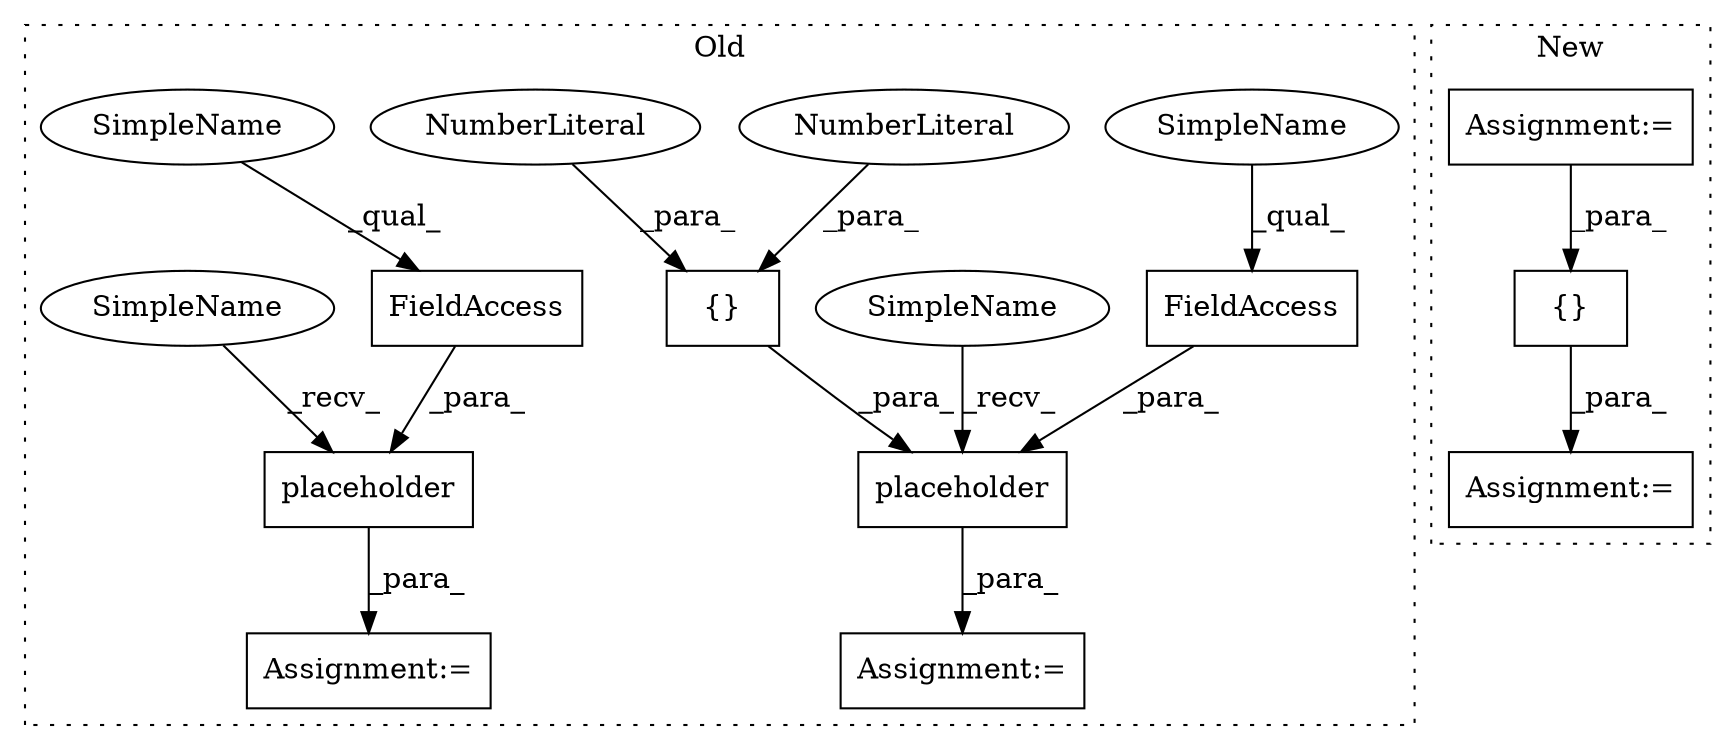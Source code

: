 digraph G {
subgraph cluster0 {
1 [label="placeholder" a="32" s="28760,28805" l="12,1" shape="box"];
4 [label="Assignment:=" a="7" s="28748" l="1" shape="box"];
5 [label="FieldAccess" a="22" s="28772" l="18" shape="box"];
6 [label="{}" a="4" s="28800,28804" l="1,1" shape="box"];
7 [label="NumberLiteral" a="34" s="28803" l="1" shape="ellipse"];
8 [label="NumberLiteral" a="34" s="28801" l="1" shape="ellipse"];
9 [label="FieldAccess" a="22" s="28704" l="18" shape="box"];
10 [label="placeholder" a="32" s="28692,28737" l="12,1" shape="box"];
11 [label="Assignment:=" a="7" s="28680" l="1" shape="box"];
13 [label="SimpleName" a="42" s="28681" l="10" shape="ellipse"];
14 [label="SimpleName" a="42" s="28772" l="10" shape="ellipse"];
15 [label="SimpleName" a="42" s="28749" l="10" shape="ellipse"];
16 [label="SimpleName" a="42" s="28704" l="10" shape="ellipse"];
label = "Old";
style="dotted";
}
subgraph cluster1 {
2 [label="{}" a="4" s="27523,27535" l="1,1" shape="box"];
3 [label="Assignment:=" a="7" s="27504" l="1" shape="box"];
12 [label="Assignment:=" a="7" s="27189" l="1" shape="box"];
label = "New";
style="dotted";
}
1 -> 4 [label="_para_"];
2 -> 3 [label="_para_"];
5 -> 1 [label="_para_"];
6 -> 1 [label="_para_"];
7 -> 6 [label="_para_"];
8 -> 6 [label="_para_"];
9 -> 10 [label="_para_"];
10 -> 11 [label="_para_"];
12 -> 2 [label="_para_"];
13 -> 10 [label="_recv_"];
14 -> 5 [label="_qual_"];
15 -> 1 [label="_recv_"];
16 -> 9 [label="_qual_"];
}